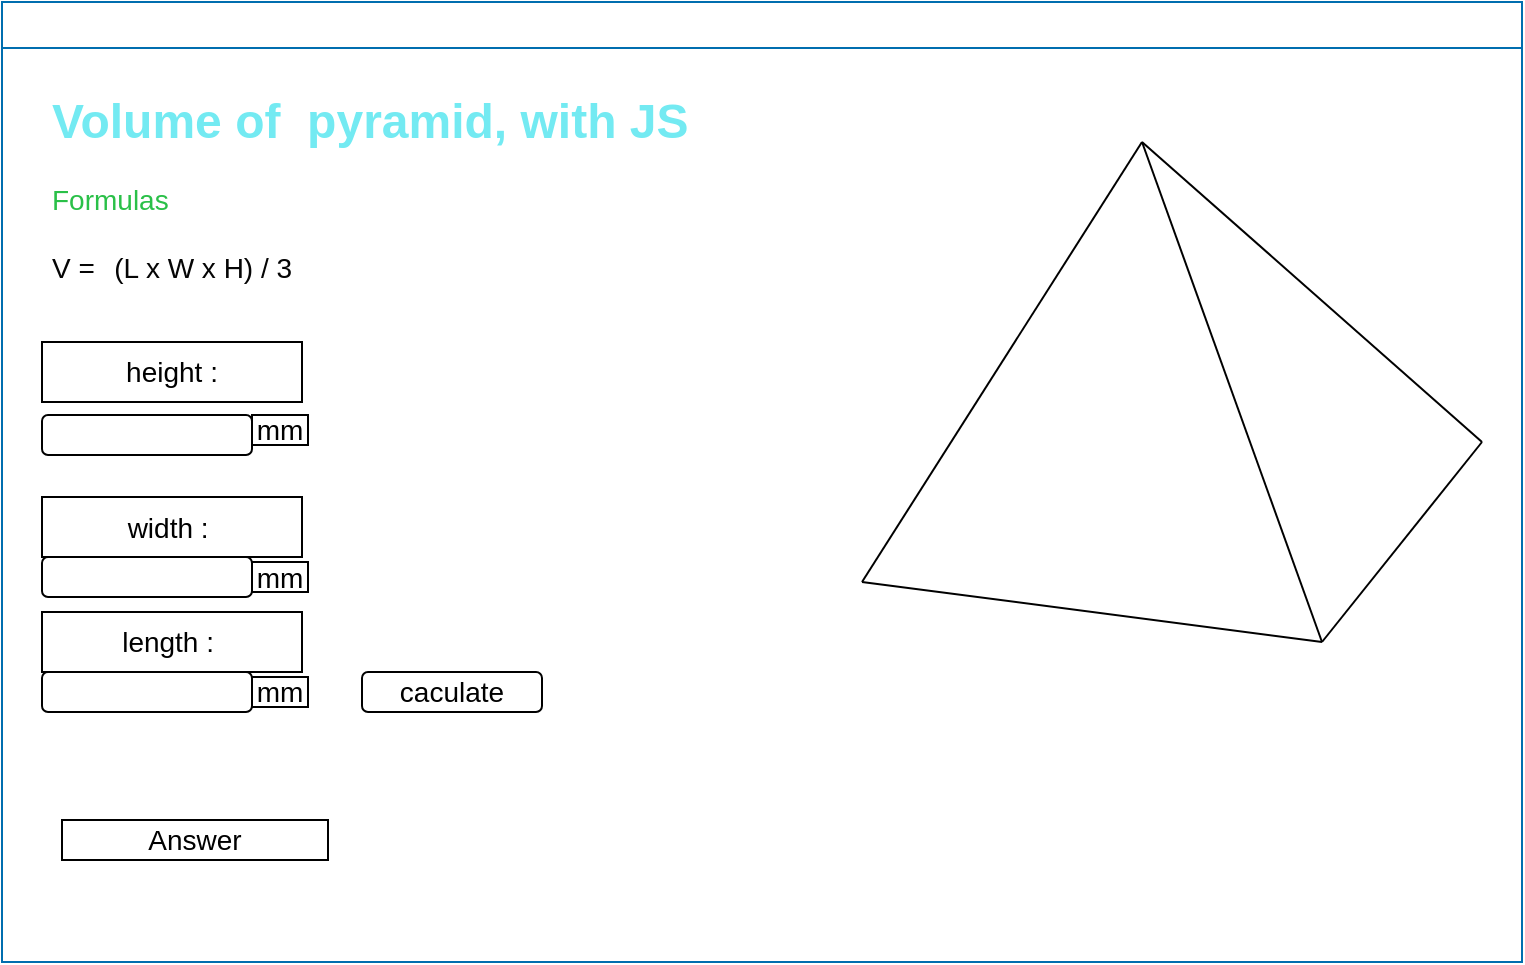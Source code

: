 <mxfile>
    <diagram id="HIP3nbAZw_EuaXWnEj3U" name="Page-1">
        <mxGraphModel dx="873" dy="346" grid="1" gridSize="10" guides="1" tooltips="1" connect="1" arrows="1" fold="1" page="1" pageScale="1" pageWidth="850" pageHeight="1100" math="0" shadow="0">
            <root>
                <mxCell id="0"/>
                <mxCell id="1" parent="0"/>
                <mxCell id="7" value="http://ics2o.mths.ca" style="swimlane;whiteSpace=wrap;html=1;fillColor=none;fontColor=#ffffff;strokeColor=#006EAF;" parent="1" vertex="1">
                    <mxGeometry x="30" y="140" width="760" height="480" as="geometry">
                        <mxRectangle x="40" y="40" width="150" height="30" as="alternateBounds"/>
                    </mxGeometry>
                </mxCell>
                <mxCell id="11" value="&lt;h1&gt;&lt;font color=&quot;#73eaf2&quot;&gt;Volume of&amp;nbsp; pyramid, with JS&lt;/font&gt;&lt;/h1&gt;&lt;div style=&quot;font-size: 14px;&quot;&gt;&lt;font style=&quot;font-size: 14px;&quot; color=&quot;#2ac048&quot;&gt;Formulas&lt;/font&gt;&lt;/div&gt;&lt;div style=&quot;font-size: 14px;&quot;&gt;&lt;font style=&quot;font-size: 14px;&quot; color=&quot;#2ac048&quot;&gt;&lt;br&gt;&lt;/font&gt;&lt;/div&gt;&lt;div style=&quot;font-size: 14px;&quot;&gt;&lt;font style=&quot;font-size: 14px;&quot;&gt;&lt;font color=&quot;#050505&quot;&gt;V =&amp;nbsp;&lt;span style=&quot;white-space: pre;&quot;&gt;&#9;&lt;/span&gt;(L x W x H) / 3&lt;/font&gt;&lt;/font&gt;&lt;/div&gt;&lt;div style=&quot;font-size: 14px;&quot;&gt;&lt;font style=&quot;font-size: 14px;&quot; color=&quot;#2ac048&quot;&gt;&lt;span style=&quot;white-space: pre;&quot;&gt;&lt;font style=&quot;font-size: 14px;&quot;&gt;&#9;&lt;/font&gt;&lt;/span&gt;&lt;br&gt;&lt;/font&gt;&lt;/div&gt;" style="text;html=1;strokeColor=none;fillColor=none;spacing=5;spacingTop=-20;whiteSpace=wrap;overflow=hidden;rounded=0;" parent="7" vertex="1">
                    <mxGeometry x="20" y="40" width="390" height="120" as="geometry"/>
                </mxCell>
                <mxCell id="29" value="Answer" style="text;html=1;strokeColor=#000000;fillColor=none;align=center;verticalAlign=middle;rounded=0;glass=0;labelBackgroundColor=none;labelBorderColor=none;fillStyle=auto;fontSize=14;fontColor=#000000;whiteSpace=wrap;" parent="7" vertex="1">
                    <mxGeometry x="30" y="409" width="133" height="20" as="geometry"/>
                </mxCell>
                <mxCell id="15" value="" style="rounded=1;whiteSpace=wrap;html=1;labelBackgroundColor=#000000;fontSize=14;fontColor=#000000;labelBorderColor=none;strokeColor=#000000;" parent="7" vertex="1">
                    <mxGeometry x="20" y="206.5" width="105" height="20" as="geometry"/>
                </mxCell>
                <mxCell id="19" value="length :&amp;nbsp;" style="text;html=1;strokeColor=#000000;fillColor=none;align=center;verticalAlign=middle;whiteSpace=wrap;rounded=0;labelBackgroundColor=none;fontSize=14;fontColor=#000000;fillStyle=auto;gradientColor=none;glass=0;labelBorderColor=none;" parent="7" vertex="1">
                    <mxGeometry x="20" y="305" width="130" height="30" as="geometry"/>
                </mxCell>
                <mxCell id="28" value="caculate" style="rounded=1;whiteSpace=wrap;html=1;glass=0;labelBackgroundColor=none;labelBorderColor=none;fillStyle=auto;fontSize=14;fontColor=#000000;fillColor=none;gradientColor=none;strokeColor=#000000;" parent="7" vertex="1">
                    <mxGeometry x="180" y="335" width="90" height="20" as="geometry"/>
                </mxCell>
                <mxCell id="21" value="" style="rounded=1;whiteSpace=wrap;html=1;labelBackgroundColor=#000000;fontSize=14;fontColor=#000000;fillColor=none;strokeColor=#000000;" parent="7" vertex="1">
                    <mxGeometry x="20" y="277.5" width="105" height="20" as="geometry"/>
                </mxCell>
                <mxCell id="22" value="width :&amp;nbsp;" style="text;html=1;strokeColor=#000000;fillColor=none;align=center;verticalAlign=middle;whiteSpace=wrap;rounded=0;labelBackgroundColor=none;fontSize=14;fontColor=#000000;fillStyle=auto;gradientColor=none;glass=0;labelBorderColor=none;" parent="7" vertex="1">
                    <mxGeometry x="20" y="247.5" width="130" height="30" as="geometry"/>
                </mxCell>
                <mxCell id="23" value="" style="rounded=1;whiteSpace=wrap;html=1;labelBackgroundColor=#000000;fontSize=14;fontColor=#000000;fillColor=none;strokeColor=#000000;" parent="7" vertex="1">
                    <mxGeometry x="20" y="335" width="105" height="20" as="geometry"/>
                </mxCell>
                <mxCell id="24" value="height :" style="text;html=1;strokeColor=#000000;fillColor=none;align=center;verticalAlign=middle;whiteSpace=wrap;rounded=0;labelBackgroundColor=none;fontSize=14;fontColor=#000000;fillStyle=auto;gradientColor=none;glass=0;labelBorderColor=none;" parent="7" vertex="1">
                    <mxGeometry x="20" y="170" width="130" height="30" as="geometry"/>
                </mxCell>
                <mxCell id="25" value="mm" style="text;html=1;align=center;verticalAlign=middle;whiteSpace=wrap;rounded=0;labelBackgroundColor=none;fontSize=14;fillStyle=auto;glass=0;labelBorderColor=none;fontColor=#000000;strokeColor=#000000;" parent="7" vertex="1">
                    <mxGeometry x="125" y="206.5" width="28" height="15" as="geometry"/>
                </mxCell>
                <mxCell id="26" value="mm" style="text;html=1;strokeColor=#000000;fillColor=none;align=center;verticalAlign=middle;whiteSpace=wrap;rounded=0;labelBackgroundColor=none;fontSize=14;fontColor=#000000;fillStyle=auto;gradientColor=none;glass=0;labelBorderColor=none;" parent="7" vertex="1">
                    <mxGeometry x="125" y="280" width="28" height="15" as="geometry"/>
                </mxCell>
                <mxCell id="27" value="mm" style="text;html=1;strokeColor=#000000;fillColor=none;align=center;verticalAlign=middle;whiteSpace=wrap;rounded=0;labelBackgroundColor=none;fontSize=14;fontColor=#000000;fillStyle=auto;gradientColor=none;glass=0;labelBorderColor=none;" parent="7" vertex="1">
                    <mxGeometry x="125" y="337.5" width="28" height="15" as="geometry"/>
                </mxCell>
                <mxCell id="30" value="" style="endArrow=none;html=1;fontSize=14;fontColor=#000000;strokeColor=#000000;" parent="1" edge="1">
                    <mxGeometry width="50" height="50" relative="1" as="geometry">
                        <mxPoint x="460" y="430" as="sourcePoint"/>
                        <mxPoint x="600" y="210" as="targetPoint"/>
                    </mxGeometry>
                </mxCell>
                <mxCell id="32" value="" style="endArrow=none;html=1;fontSize=14;fontColor=#000000;strokeColor=#000000;" parent="1" edge="1">
                    <mxGeometry width="50" height="50" relative="1" as="geometry">
                        <mxPoint x="460" y="430" as="sourcePoint"/>
                        <mxPoint x="690" y="460" as="targetPoint"/>
                    </mxGeometry>
                </mxCell>
                <mxCell id="33" value="" style="endArrow=none;html=1;fontSize=14;fontColor=#000000;strokeColor=#000000;" parent="1" edge="1">
                    <mxGeometry width="50" height="50" relative="1" as="geometry">
                        <mxPoint x="690" y="460" as="sourcePoint"/>
                        <mxPoint x="600" y="210" as="targetPoint"/>
                    </mxGeometry>
                </mxCell>
                <mxCell id="34" value="" style="endArrow=none;html=1;fontSize=14;fontColor=#000000;strokeColor=#000000;" parent="1" edge="1">
                    <mxGeometry width="50" height="50" relative="1" as="geometry">
                        <mxPoint x="690" y="460" as="sourcePoint"/>
                        <mxPoint x="770" y="360" as="targetPoint"/>
                    </mxGeometry>
                </mxCell>
                <mxCell id="35" value="" style="endArrow=none;html=1;fontSize=14;fontColor=#000000;strokeColor=#000000;" parent="1" edge="1">
                    <mxGeometry width="50" height="50" relative="1" as="geometry">
                        <mxPoint x="770" y="360" as="sourcePoint"/>
                        <mxPoint x="600" y="210" as="targetPoint"/>
                    </mxGeometry>
                </mxCell>
            </root>
        </mxGraphModel>
    </diagram>
</mxfile>
